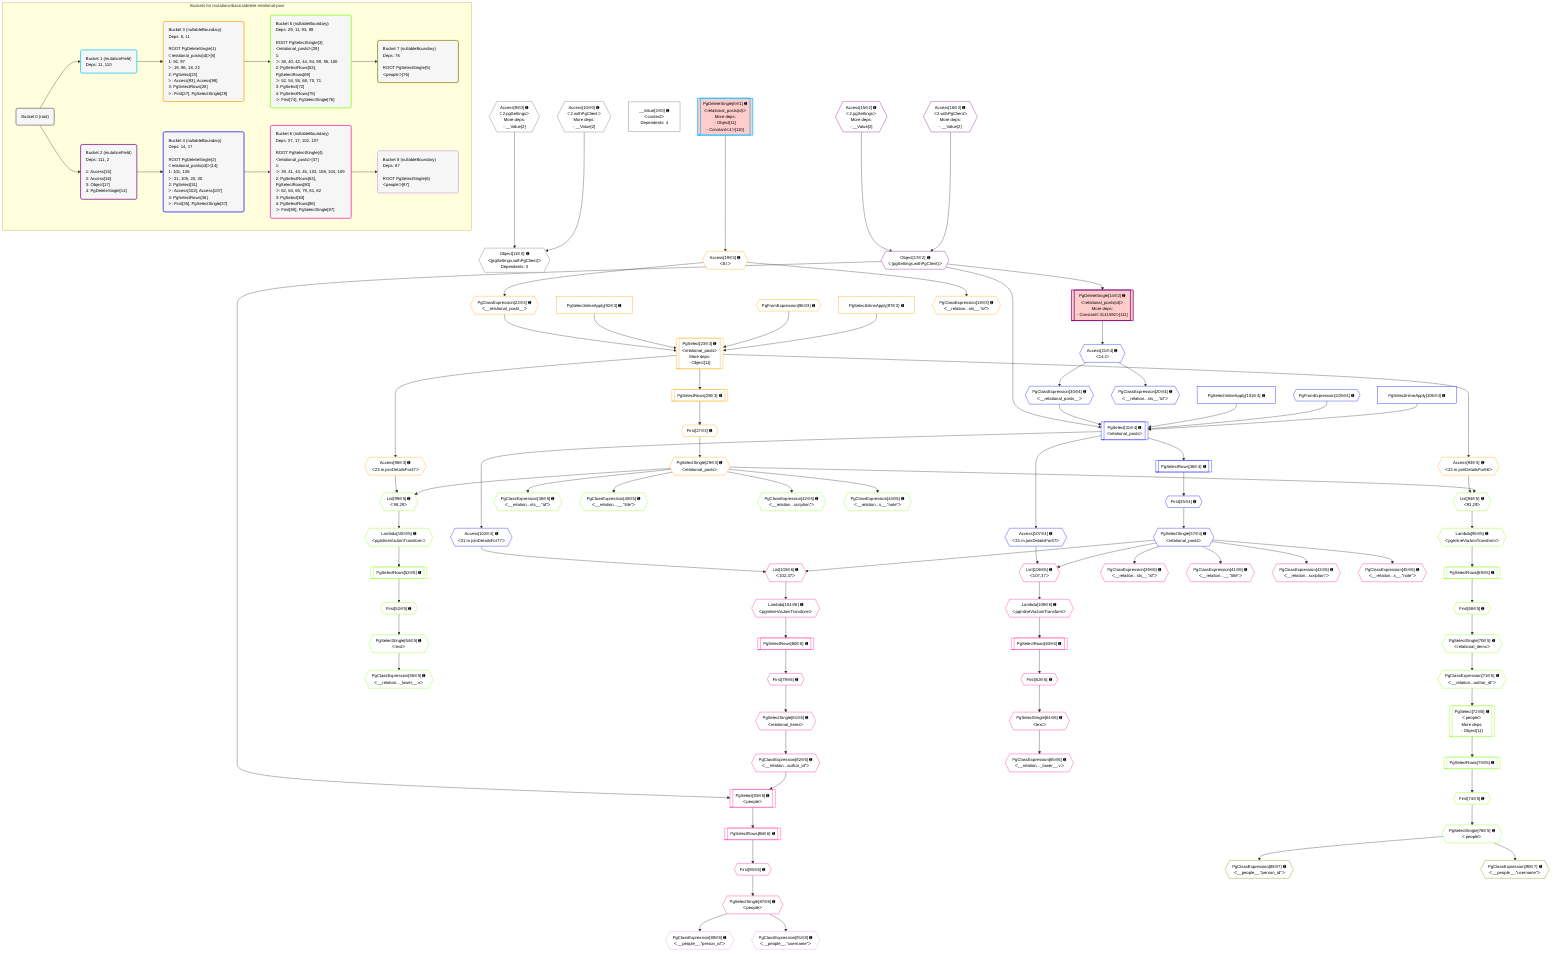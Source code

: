 %%{init: {'themeVariables': { 'fontSize': '12px'}}}%%
graph TD
    classDef path fill:#eee,stroke:#000,color:#000
    classDef plan fill:#fff,stroke-width:1px,color:#000
    classDef itemplan fill:#fff,stroke-width:2px,color:#000
    classDef unbatchedplan fill:#dff,stroke-width:1px,color:#000
    classDef sideeffectplan fill:#fcc,stroke-width:2px,color:#000
    classDef bucket fill:#f6f6f6,color:#000,stroke-width:2px,text-align:left

    subgraph "Buckets for mutations/basics/delete-relational-post"
    Bucket0("Bucket 0 (root)"):::bucket
    Bucket1("Bucket 1 (mutationField)<br />Deps: 11, 110"):::bucket
    Bucket2("Bucket 2 (mutationField)<br />Deps: 111, 2<br /><br />1: Access[15]<br />2: Access[16]<br />3: Object[17]<br />4: PgDeleteSingle[14]"):::bucket
    Bucket3("Bucket 3 (nullableBoundary)<br />Deps: 8, 11<br /><br />ROOT PgDeleteSingle{1}ᐸrelational_posts(id)ᐳ[8]<br />1: 92, 97<br />ᐳ: 19, 96, 18, 22<br />2: PgSelect[23]<br />ᐳ: Access[93], Access[98]<br />3: PgSelectRows[28]<br />ᐳ: First[27], PgSelectSingle[29]"):::bucket
    Bucket4("Bucket 4 (nullableBoundary)<br />Deps: 14, 17<br /><br />ROOT PgDeleteSingle{2}ᐸrelational_posts(id)ᐳ[14]<br />1: 101, 106<br />ᐳ: 21, 105, 20, 30<br />2: PgSelect[31]<br />ᐳ: Access[102], Access[107]<br />3: PgSelectRows[36]<br />ᐳ: First[35], PgSelectSingle[37]"):::bucket
    Bucket5("Bucket 5 (nullableBoundary)<br />Deps: 29, 11, 93, 98<br /><br />ROOT PgSelectSingle{3}ᐸrelational_postsᐳ[29]<br />1: <br />ᐳ: 38, 40, 42, 44, 94, 99, 95, 100<br />2: PgSelectRows[53], PgSelectRows[69]<br />ᐳ: 52, 54, 55, 68, 70, 71<br />3: PgSelect[72]<br />4: PgSelectRows[75]<br />ᐳ: First[74], PgSelectSingle[76]"):::bucket
    Bucket6("Bucket 6 (nullableBoundary)<br />Deps: 37, 17, 102, 107<br /><br />ROOT PgSelectSingle{4}ᐸrelational_postsᐳ[37]<br />1: <br />ᐳ: 39, 41, 43, 45, 103, 108, 104, 109<br />2: PgSelectRows[63], PgSelectRows[80]<br />ᐳ: 62, 64, 65, 79, 81, 82<br />3: PgSelect[83]<br />4: PgSelectRows[86]<br />ᐳ: First[85], PgSelectSingle[87]"):::bucket
    Bucket7("Bucket 7 (nullableBoundary)<br />Deps: 76<br /><br />ROOT PgSelectSingle{5}ᐸpeopleᐳ[76]"):::bucket
    Bucket8("Bucket 8 (nullableBoundary)<br />Deps: 87<br /><br />ROOT PgSelectSingle{6}ᐸpeopleᐳ[87]"):::bucket
    end
    Bucket0 --> Bucket1 & Bucket2
    Bucket1 --> Bucket3
    Bucket2 --> Bucket4
    Bucket3 --> Bucket5
    Bucket4 --> Bucket6
    Bucket5 --> Bucket7
    Bucket6 --> Bucket8

    %% plan dependencies
    Object11{{"Object[11∈0] ➊<br />ᐸ{pgSettings,withPgClient}ᐳ<br />Dependents: 3"}}:::plan
    Access9{{"Access[9∈0] ➊<br />ᐸ2.pgSettingsᐳ<br />More deps:<br />- __Value[2]"}}:::plan
    Access10{{"Access[10∈0] ➊<br />ᐸ2.withPgClientᐳ<br />More deps:<br />- __Value[2]"}}:::plan
    Access9 & Access10 --> Object11
    __Value2["__Value[2∈0] ➊<br />ᐸcontextᐳ<br />Dependents: 4"]:::plan
    PgDeleteSingle8[["PgDeleteSingle[8∈1] ➊<br />ᐸrelational_posts(id)ᐳ<br />More deps:<br />- Object[11]<br />- Constantᐸ4ᐳ[110]"]]:::sideeffectplan
    PgDeleteSingle14[["PgDeleteSingle[14∈2] ➊<br />ᐸrelational_posts(id)ᐳ<br />More deps:<br />- Constantᐸ3141592ᐳ[111]"]]:::sideeffectplan
    Object17{{"Object[17∈2] ➊<br />ᐸ{pgSettings,withPgClient}ᐳ"}}:::plan
    Object17 --> PgDeleteSingle14
    Access15{{"Access[15∈2] ➊<br />ᐸ2.pgSettingsᐳ<br />More deps:<br />- __Value[2]"}}:::plan
    Access16{{"Access[16∈2] ➊<br />ᐸ2.withPgClientᐳ<br />More deps:<br />- __Value[2]"}}:::plan
    Access15 & Access16 --> Object17
    PgSelect23[["PgSelect[23∈3] ➊<br />ᐸrelational_postsᐳ<br />More deps:<br />- Object[11]"]]:::plan
    PgClassExpression22{{"PgClassExpression[22∈3] ➊<br />ᐸ__relational_posts__ᐳ"}}:::plan
    PgSelectInlineApply92["PgSelectInlineApply[92∈3] ➊"]:::plan
    PgFromExpression96{{"PgFromExpression[96∈3] ➊"}}:::plan
    PgSelectInlineApply97["PgSelectInlineApply[97∈3] ➊"]:::plan
    PgClassExpression22 & PgSelectInlineApply92 & PgFromExpression96 & PgSelectInlineApply97 --> PgSelect23
    PgClassExpression18{{"PgClassExpression[18∈3] ➊<br />ᐸ__relation...sts__.”id”ᐳ"}}:::plan
    Access19{{"Access[19∈3] ➊<br />ᐸ8.tᐳ"}}:::plan
    Access19 --> PgClassExpression18
    PgDeleteSingle8 --> Access19
    Access19 --> PgClassExpression22
    First27{{"First[27∈3] ➊"}}:::plan
    PgSelectRows28[["PgSelectRows[28∈3] ➊"]]:::plan
    PgSelectRows28 --> First27
    PgSelect23 --> PgSelectRows28
    PgSelectSingle29{{"PgSelectSingle[29∈3] ➊<br />ᐸrelational_postsᐳ"}}:::plan
    First27 --> PgSelectSingle29
    Access93{{"Access[93∈3] ➊<br />ᐸ23.m.joinDetailsFor66ᐳ"}}:::plan
    PgSelect23 --> Access93
    Access98{{"Access[98∈3] ➊<br />ᐸ23.m.joinDetailsFor47ᐳ"}}:::plan
    PgSelect23 --> Access98
    PgSelect31[["PgSelect[31∈4] ➊<br />ᐸrelational_postsᐳ"]]:::plan
    PgClassExpression30{{"PgClassExpression[30∈4] ➊<br />ᐸ__relational_posts__ᐳ"}}:::plan
    PgSelectInlineApply101["PgSelectInlineApply[101∈4] ➊"]:::plan
    PgFromExpression105{{"PgFromExpression[105∈4] ➊"}}:::plan
    PgSelectInlineApply106["PgSelectInlineApply[106∈4] ➊"]:::plan
    Object17 & PgClassExpression30 & PgSelectInlineApply101 & PgFromExpression105 & PgSelectInlineApply106 --> PgSelect31
    PgClassExpression20{{"PgClassExpression[20∈4] ➊<br />ᐸ__relation...sts__.”id”ᐳ"}}:::plan
    Access21{{"Access[21∈4] ➊<br />ᐸ14.tᐳ"}}:::plan
    Access21 --> PgClassExpression20
    PgDeleteSingle14 --> Access21
    Access21 --> PgClassExpression30
    First35{{"First[35∈4] ➊"}}:::plan
    PgSelectRows36[["PgSelectRows[36∈4] ➊"]]:::plan
    PgSelectRows36 --> First35
    PgSelect31 --> PgSelectRows36
    PgSelectSingle37{{"PgSelectSingle[37∈4] ➊<br />ᐸrelational_postsᐳ"}}:::plan
    First35 --> PgSelectSingle37
    Access102{{"Access[102∈4] ➊<br />ᐸ31.m.joinDetailsFor77ᐳ"}}:::plan
    PgSelect31 --> Access102
    Access107{{"Access[107∈4] ➊<br />ᐸ31.m.joinDetailsFor57ᐳ"}}:::plan
    PgSelect31 --> Access107
    PgSelect72[["PgSelect[72∈5] ➊<br />ᐸpeopleᐳ<br />More deps:<br />- Object[11]"]]:::plan
    PgClassExpression71{{"PgClassExpression[71∈5] ➊<br />ᐸ__relation...author_id”ᐳ"}}:::plan
    PgClassExpression71 --> PgSelect72
    List94{{"List[94∈5] ➊<br />ᐸ93,29ᐳ"}}:::plan
    Access93 & PgSelectSingle29 --> List94
    List99{{"List[99∈5] ➊<br />ᐸ98,29ᐳ"}}:::plan
    Access98 & PgSelectSingle29 --> List99
    PgClassExpression38{{"PgClassExpression[38∈5] ➊<br />ᐸ__relation...sts__.”id”ᐳ"}}:::plan
    PgSelectSingle29 --> PgClassExpression38
    PgClassExpression40{{"PgClassExpression[40∈5] ➊<br />ᐸ__relation...__.”title”ᐳ"}}:::plan
    PgSelectSingle29 --> PgClassExpression40
    PgClassExpression42{{"PgClassExpression[42∈5] ➊<br />ᐸ__relation...scription”ᐳ"}}:::plan
    PgSelectSingle29 --> PgClassExpression42
    PgClassExpression44{{"PgClassExpression[44∈5] ➊<br />ᐸ__relation...s__.”note”ᐳ"}}:::plan
    PgSelectSingle29 --> PgClassExpression44
    First52{{"First[52∈5] ➊"}}:::plan
    PgSelectRows53[["PgSelectRows[53∈5] ➊"]]:::plan
    PgSelectRows53 --> First52
    Lambda100{{"Lambda[100∈5] ➊<br />ᐸpgInlineViaJoinTransformᐳ"}}:::plan
    Lambda100 --> PgSelectRows53
    PgSelectSingle54{{"PgSelectSingle[54∈5] ➊<br />ᐸtextᐳ"}}:::plan
    First52 --> PgSelectSingle54
    PgClassExpression55{{"PgClassExpression[55∈5] ➊<br />ᐸ__relation..._lower__.vᐳ"}}:::plan
    PgSelectSingle54 --> PgClassExpression55
    First68{{"First[68∈5] ➊"}}:::plan
    PgSelectRows69[["PgSelectRows[69∈5] ➊"]]:::plan
    PgSelectRows69 --> First68
    Lambda95{{"Lambda[95∈5] ➊<br />ᐸpgInlineViaJoinTransformᐳ"}}:::plan
    Lambda95 --> PgSelectRows69
    PgSelectSingle70{{"PgSelectSingle[70∈5] ➊<br />ᐸrelational_itemsᐳ"}}:::plan
    First68 --> PgSelectSingle70
    PgSelectSingle70 --> PgClassExpression71
    First74{{"First[74∈5] ➊"}}:::plan
    PgSelectRows75[["PgSelectRows[75∈5] ➊"]]:::plan
    PgSelectRows75 --> First74
    PgSelect72 --> PgSelectRows75
    PgSelectSingle76{{"PgSelectSingle[76∈5] ➊<br />ᐸpeopleᐳ"}}:::plan
    First74 --> PgSelectSingle76
    List94 --> Lambda95
    List99 --> Lambda100
    PgSelect83[["PgSelect[83∈6] ➊<br />ᐸpeopleᐳ"]]:::plan
    PgClassExpression82{{"PgClassExpression[82∈6] ➊<br />ᐸ__relation...author_id”ᐳ"}}:::plan
    Object17 & PgClassExpression82 --> PgSelect83
    List103{{"List[103∈6] ➊<br />ᐸ102,37ᐳ"}}:::plan
    Access102 & PgSelectSingle37 --> List103
    List108{{"List[108∈6] ➊<br />ᐸ107,37ᐳ"}}:::plan
    Access107 & PgSelectSingle37 --> List108
    PgClassExpression39{{"PgClassExpression[39∈6] ➊<br />ᐸ__relation...sts__.”id”ᐳ"}}:::plan
    PgSelectSingle37 --> PgClassExpression39
    PgClassExpression41{{"PgClassExpression[41∈6] ➊<br />ᐸ__relation...__.”title”ᐳ"}}:::plan
    PgSelectSingle37 --> PgClassExpression41
    PgClassExpression43{{"PgClassExpression[43∈6] ➊<br />ᐸ__relation...scription”ᐳ"}}:::plan
    PgSelectSingle37 --> PgClassExpression43
    PgClassExpression45{{"PgClassExpression[45∈6] ➊<br />ᐸ__relation...s__.”note”ᐳ"}}:::plan
    PgSelectSingle37 --> PgClassExpression45
    First62{{"First[62∈6] ➊"}}:::plan
    PgSelectRows63[["PgSelectRows[63∈6] ➊"]]:::plan
    PgSelectRows63 --> First62
    Lambda109{{"Lambda[109∈6] ➊<br />ᐸpgInlineViaJoinTransformᐳ"}}:::plan
    Lambda109 --> PgSelectRows63
    PgSelectSingle64{{"PgSelectSingle[64∈6] ➊<br />ᐸtextᐳ"}}:::plan
    First62 --> PgSelectSingle64
    PgClassExpression65{{"PgClassExpression[65∈6] ➊<br />ᐸ__relation..._lower__.vᐳ"}}:::plan
    PgSelectSingle64 --> PgClassExpression65
    First79{{"First[79∈6] ➊"}}:::plan
    PgSelectRows80[["PgSelectRows[80∈6] ➊"]]:::plan
    PgSelectRows80 --> First79
    Lambda104{{"Lambda[104∈6] ➊<br />ᐸpgInlineViaJoinTransformᐳ"}}:::plan
    Lambda104 --> PgSelectRows80
    PgSelectSingle81{{"PgSelectSingle[81∈6] ➊<br />ᐸrelational_itemsᐳ"}}:::plan
    First79 --> PgSelectSingle81
    PgSelectSingle81 --> PgClassExpression82
    First85{{"First[85∈6] ➊"}}:::plan
    PgSelectRows86[["PgSelectRows[86∈6] ➊"]]:::plan
    PgSelectRows86 --> First85
    PgSelect83 --> PgSelectRows86
    PgSelectSingle87{{"PgSelectSingle[87∈6] ➊<br />ᐸpeopleᐳ"}}:::plan
    First85 --> PgSelectSingle87
    List103 --> Lambda104
    List108 --> Lambda109
    PgClassExpression88{{"PgClassExpression[88∈7] ➊<br />ᐸ__people__.”person_id”ᐳ"}}:::plan
    PgSelectSingle76 --> PgClassExpression88
    PgClassExpression90{{"PgClassExpression[90∈7] ➊<br />ᐸ__people__.”username”ᐳ"}}:::plan
    PgSelectSingle76 --> PgClassExpression90
    PgClassExpression89{{"PgClassExpression[89∈8] ➊<br />ᐸ__people__.”person_id”ᐳ"}}:::plan
    PgSelectSingle87 --> PgClassExpression89
    PgClassExpression91{{"PgClassExpression[91∈8] ➊<br />ᐸ__people__.”username”ᐳ"}}:::plan
    PgSelectSingle87 --> PgClassExpression91

    %% define steps
    classDef bucket0 stroke:#696969
    class Bucket0,__Value2,Access9,Access10,Object11 bucket0
    classDef bucket1 stroke:#00bfff
    class Bucket1,PgDeleteSingle8 bucket1
    classDef bucket2 stroke:#7f007f
    class Bucket2,PgDeleteSingle14,Access15,Access16,Object17 bucket2
    classDef bucket3 stroke:#ffa500
    class Bucket3,PgClassExpression18,Access19,PgClassExpression22,PgSelect23,First27,PgSelectRows28,PgSelectSingle29,PgSelectInlineApply92,Access93,PgFromExpression96,PgSelectInlineApply97,Access98 bucket3
    classDef bucket4 stroke:#0000ff
    class Bucket4,PgClassExpression20,Access21,PgClassExpression30,PgSelect31,First35,PgSelectRows36,PgSelectSingle37,PgSelectInlineApply101,Access102,PgFromExpression105,PgSelectInlineApply106,Access107 bucket4
    classDef bucket5 stroke:#7fff00
    class Bucket5,PgClassExpression38,PgClassExpression40,PgClassExpression42,PgClassExpression44,First52,PgSelectRows53,PgSelectSingle54,PgClassExpression55,First68,PgSelectRows69,PgSelectSingle70,PgClassExpression71,PgSelect72,First74,PgSelectRows75,PgSelectSingle76,List94,Lambda95,List99,Lambda100 bucket5
    classDef bucket6 stroke:#ff1493
    class Bucket6,PgClassExpression39,PgClassExpression41,PgClassExpression43,PgClassExpression45,First62,PgSelectRows63,PgSelectSingle64,PgClassExpression65,First79,PgSelectRows80,PgSelectSingle81,PgClassExpression82,PgSelect83,First85,PgSelectRows86,PgSelectSingle87,List103,Lambda104,List108,Lambda109 bucket6
    classDef bucket7 stroke:#808000
    class Bucket7,PgClassExpression88,PgClassExpression90 bucket7
    classDef bucket8 stroke:#dda0dd
    class Bucket8,PgClassExpression89,PgClassExpression91 bucket8